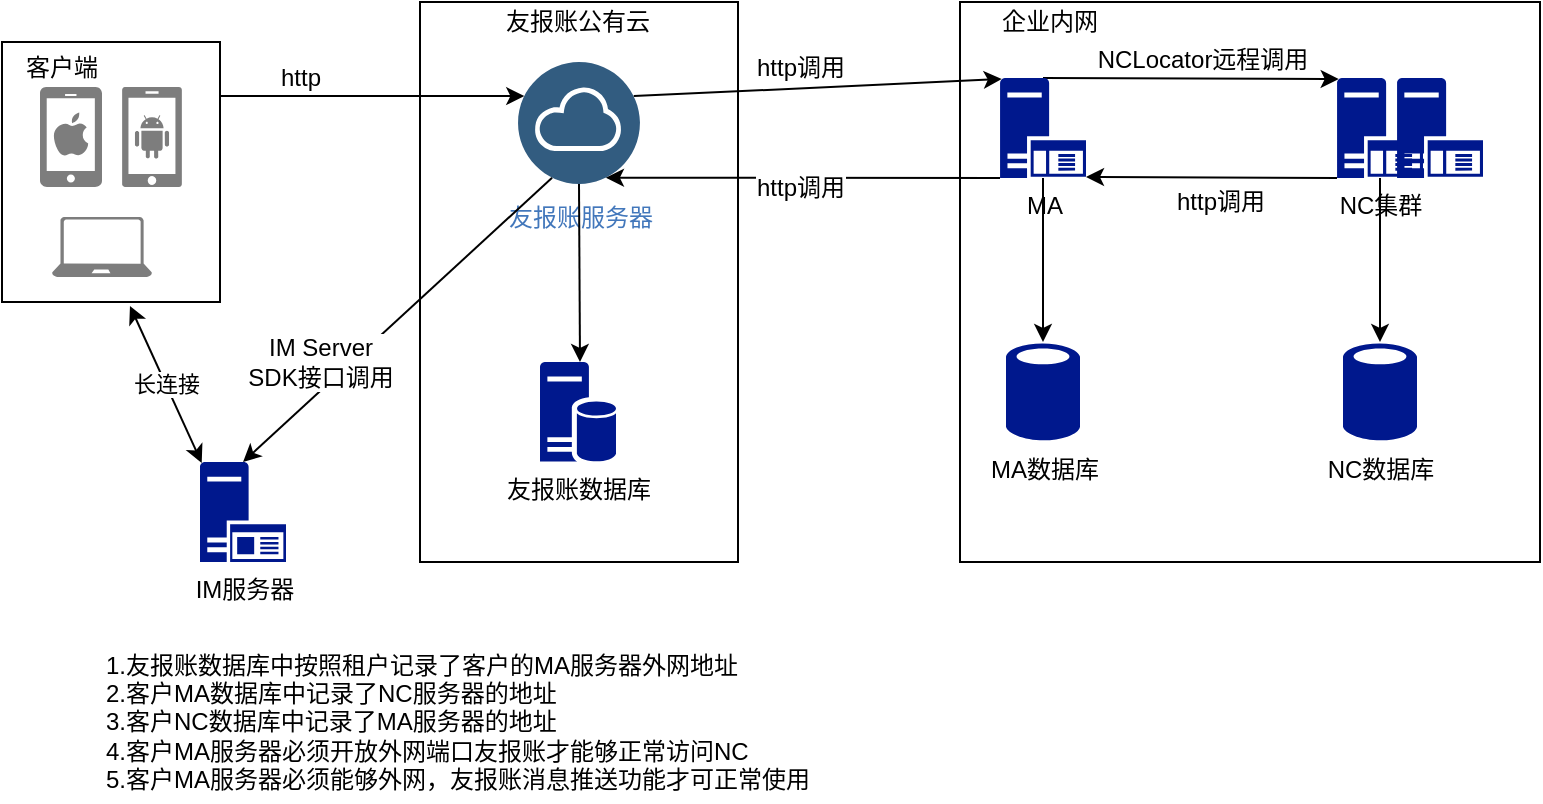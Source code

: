 <mxfile version="10.9.6" type="github"><diagram id="IXkxEtaXfE4KcjF5jC1y" name="第 1 页"><mxGraphModel dx="899" dy="521" grid="1" gridSize="10" guides="1" tooltips="1" connect="1" arrows="1" fold="1" page="1" pageScale="1" pageWidth="827" pageHeight="1169" math="0" shadow="0"><root><mxCell id="0"/><mxCell id="1" parent="0"/><mxCell id="Xo5VhaJ1T49fVrubKOni-15" value="" style="rounded=0;whiteSpace=wrap;html=1;" vertex="1" parent="1"><mxGeometry x="31" y="180" width="109" height="130" as="geometry"/></mxCell><mxCell id="Xo5VhaJ1T49fVrubKOni-13" value="" style="rounded=0;whiteSpace=wrap;html=1;" vertex="1" parent="1"><mxGeometry x="240" y="160" width="159" height="280" as="geometry"/></mxCell><mxCell id="Xo5VhaJ1T49fVrubKOni-5" value="" style="rounded=0;whiteSpace=wrap;html=1;" vertex="1" parent="1"><mxGeometry x="510" y="160" width="290" height="280" as="geometry"/></mxCell><mxCell id="Xo5VhaJ1T49fVrubKOni-23" value="" style="edgeStyle=orthogonalEdgeStyle;rounded=0;orthogonalLoop=1;jettySize=auto;html=1;entryX=0.02;entryY=0.01;entryDx=0;entryDy=0;entryPerimeter=0;exitX=0.5;exitY=0;exitDx=0;exitDy=0;exitPerimeter=0;" edge="1" parent="1" source="Xo5VhaJ1T49fVrubKOni-1" target="Xo5VhaJ1T49fVrubKOni-2"><mxGeometry relative="1" as="geometry"><mxPoint x="653" y="223" as="targetPoint"/><Array as="points"><mxPoint x="552" y="199"/></Array></mxGeometry></mxCell><mxCell id="Xo5VhaJ1T49fVrubKOni-33" value="NCLocator远程调用" style="text;html=1;resizable=0;points=[];align=center;verticalAlign=middle;labelBackgroundColor=#ffffff;" vertex="1" connectable="0" parent="Xo5VhaJ1T49fVrubKOni-23"><mxGeometry x="-0.351" y="1" relative="1" as="geometry"><mxPoint x="31" y="-8" as="offset"/></mxGeometry></mxCell><mxCell id="Xo5VhaJ1T49fVrubKOni-24" value="" style="edgeStyle=orthogonalEdgeStyle;rounded=0;orthogonalLoop=1;jettySize=auto;html=1;" edge="1" parent="1" source="Xo5VhaJ1T49fVrubKOni-1" target="Xo5VhaJ1T49fVrubKOni-3"><mxGeometry relative="1" as="geometry"/></mxCell><mxCell id="Xo5VhaJ1T49fVrubKOni-1" value="MA" style="pointerEvents=1;shadow=0;dashed=0;html=1;strokeColor=none;labelPosition=center;verticalLabelPosition=bottom;verticalAlign=top;align=center;shape=mxgraph.mscae.enterprise.application_server;fillColor=#00188D;" vertex="1" parent="1"><mxGeometry x="530" y="198" width="43" height="50" as="geometry"/></mxCell><mxCell id="Xo5VhaJ1T49fVrubKOni-25" value="" style="edgeStyle=orthogonalEdgeStyle;rounded=0;orthogonalLoop=1;jettySize=auto;html=1;" edge="1" parent="1" source="Xo5VhaJ1T49fVrubKOni-2" target="Xo5VhaJ1T49fVrubKOni-4"><mxGeometry relative="1" as="geometry"/></mxCell><mxCell id="Xo5VhaJ1T49fVrubKOni-2" value="NC集群" style="pointerEvents=1;shadow=0;dashed=0;html=1;strokeColor=none;labelPosition=center;verticalLabelPosition=bottom;verticalAlign=top;align=center;shape=mxgraph.mscae.enterprise.application_server;fillColor=#00188D;" vertex="1" parent="1"><mxGeometry x="698.5" y="198" width="43" height="50" as="geometry"/></mxCell><mxCell id="Xo5VhaJ1T49fVrubKOni-3" value="MA数据库" style="pointerEvents=1;shadow=0;dashed=0;html=1;strokeColor=none;labelPosition=center;verticalLabelPosition=bottom;verticalAlign=top;align=center;shape=mxgraph.mscae.enterprise.database_generic;fillColor=#00188D;" vertex="1" parent="1"><mxGeometry x="533" y="330" width="37" height="50" as="geometry"/></mxCell><mxCell id="Xo5VhaJ1T49fVrubKOni-4" value="NC数据库" style="pointerEvents=1;shadow=0;dashed=0;html=1;strokeColor=none;labelPosition=center;verticalLabelPosition=bottom;verticalAlign=top;align=center;shape=mxgraph.mscae.enterprise.database_generic;fillColor=#00188D;" vertex="1" parent="1"><mxGeometry x="701.5" y="330" width="37" height="50" as="geometry"/></mxCell><mxCell id="Xo5VhaJ1T49fVrubKOni-6" value="企业内网" style="text;html=1;strokeColor=none;fillColor=none;align=center;verticalAlign=middle;whiteSpace=wrap;rounded=0;" vertex="1" parent="1"><mxGeometry x="520" y="160" width="70" height="20" as="geometry"/></mxCell><mxCell id="Xo5VhaJ1T49fVrubKOni-7" value="友报账服务器" style="aspect=fixed;perimeter=ellipsePerimeter;html=1;align=center;shadow=0;dashed=0;fontColor=#4277BB;labelBackgroundColor=#ffffff;fontSize=12;spacingTop=3;image;image=img/lib/ibm/data/cloud.svg;" vertex="1" parent="1"><mxGeometry x="289" y="190" width="61" height="61" as="geometry"/></mxCell><mxCell id="Xo5VhaJ1T49fVrubKOni-8" value="友报账数据库" style="pointerEvents=1;shadow=0;dashed=0;html=1;strokeColor=none;labelPosition=center;verticalLabelPosition=bottom;verticalAlign=top;align=center;shape=mxgraph.mscae.enterprise.database_server;fillColor=#00188D;" vertex="1" parent="1"><mxGeometry x="300" y="340" width="38" height="50" as="geometry"/></mxCell><mxCell id="Xo5VhaJ1T49fVrubKOni-9" value="" style="pointerEvents=1;shadow=0;dashed=0;html=1;strokeColor=none;labelPosition=center;verticalLabelPosition=bottom;verticalAlign=top;align=center;shape=mxgraph.mscae.enterprise.android_phone;fillColor=#7D7D7D;" vertex="1" parent="1"><mxGeometry x="91" y="202.5" width="30" height="50" as="geometry"/></mxCell><mxCell id="Xo5VhaJ1T49fVrubKOni-11" value="" style="pointerEvents=1;shadow=0;dashed=0;html=1;strokeColor=none;labelPosition=center;verticalLabelPosition=bottom;verticalAlign=top;align=center;shape=mxgraph.azure.laptop;fillColor=#7D7D7D;" vertex="1" parent="1"><mxGeometry x="56" y="267.5" width="50" height="30" as="geometry"/></mxCell><mxCell id="Xo5VhaJ1T49fVrubKOni-12" value="" style="pointerEvents=1;shadow=0;dashed=0;html=1;strokeColor=none;labelPosition=center;verticalLabelPosition=bottom;verticalAlign=top;align=center;shape=mxgraph.mscae.enterprise.iphone;fillColor=#7D7D7D;" vertex="1" parent="1"><mxGeometry x="50" y="202.5" width="31" height="50" as="geometry"/></mxCell><mxCell id="Xo5VhaJ1T49fVrubKOni-14" value="友报账公有云" style="text;html=1;strokeColor=none;fillColor=none;align=center;verticalAlign=middle;whiteSpace=wrap;rounded=0;" vertex="1" parent="1"><mxGeometry x="249" y="160" width="140" height="20" as="geometry"/></mxCell><mxCell id="Xo5VhaJ1T49fVrubKOni-16" value="客户端" style="text;html=1;strokeColor=none;fillColor=none;align=center;verticalAlign=middle;whiteSpace=wrap;rounded=0;" vertex="1" parent="1"><mxGeometry x="41" y="183" width="40" height="20" as="geometry"/></mxCell><mxCell id="Xo5VhaJ1T49fVrubKOni-18" value="" style="edgeStyle=orthogonalEdgeStyle;rounded=0;orthogonalLoop=1;jettySize=auto;html=1;entryX=0;entryY=0.25;entryDx=0;entryDy=0;" edge="1" parent="1" source="Xo5VhaJ1T49fVrubKOni-15" target="Xo5VhaJ1T49fVrubKOni-7"><mxGeometry relative="1" as="geometry"><mxPoint x="220" y="285" as="targetPoint"/><Array as="points"><mxPoint x="180" y="207"/><mxPoint x="180" y="207"/></Array></mxGeometry></mxCell><mxCell id="Xo5VhaJ1T49fVrubKOni-37" value="http" style="text;html=1;resizable=0;points=[];align=center;verticalAlign=middle;labelBackgroundColor=#ffffff;" vertex="1" connectable="0" parent="Xo5VhaJ1T49fVrubKOni-18"><mxGeometry x="-0.461" y="2" relative="1" as="geometry"><mxPoint x="-1" y="-7" as="offset"/></mxGeometry></mxCell><mxCell id="Xo5VhaJ1T49fVrubKOni-19" value="" style="endArrow=classic;html=1;exitX=0.5;exitY=1;exitDx=0;exitDy=0;" edge="1" parent="1" source="Xo5VhaJ1T49fVrubKOni-7"><mxGeometry width="50" height="50" relative="1" as="geometry"><mxPoint x="290" y="330" as="sourcePoint"/><mxPoint x="320" y="340" as="targetPoint"/></mxGeometry></mxCell><mxCell id="Xo5VhaJ1T49fVrubKOni-20" value="" style="endArrow=classic;html=1;entryX=0.02;entryY=0.01;entryDx=0;entryDy=0;entryPerimeter=0;exitX=1;exitY=0.25;exitDx=0;exitDy=0;" edge="1" parent="1" source="Xo5VhaJ1T49fVrubKOni-7" target="Xo5VhaJ1T49fVrubKOni-1"><mxGeometry width="50" height="50" relative="1" as="geometry"><mxPoint x="420" y="260" as="sourcePoint"/><mxPoint x="470" y="210" as="targetPoint"/></mxGeometry></mxCell><mxCell id="Xo5VhaJ1T49fVrubKOni-35" value="http调用" style="text;html=1;resizable=0;points=[];align=center;verticalAlign=middle;labelBackgroundColor=#ffffff;" vertex="1" connectable="0" parent="Xo5VhaJ1T49fVrubKOni-20"><mxGeometry x="-0.195" y="2" relative="1" as="geometry"><mxPoint x="9" y="-9" as="offset"/></mxGeometry></mxCell><mxCell id="Xo5VhaJ1T49fVrubKOni-26" value="" style="endArrow=classic;html=1;exitX=0;exitY=1;exitDx=0;exitDy=0;exitPerimeter=0;entryX=0.75;entryY=1;entryDx=0;entryDy=0;" edge="1" parent="1" source="Xo5VhaJ1T49fVrubKOni-1" target="Xo5VhaJ1T49fVrubKOni-7"><mxGeometry width="50" height="50" relative="1" as="geometry"><mxPoint x="420" y="520" as="sourcePoint"/><mxPoint x="470" y="470" as="targetPoint"/></mxGeometry></mxCell><mxCell id="Xo5VhaJ1T49fVrubKOni-36" value="http调用" style="text;html=1;resizable=0;points=[];align=center;verticalAlign=middle;labelBackgroundColor=#ffffff;" vertex="1" connectable="0" parent="Xo5VhaJ1T49fVrubKOni-26"><mxGeometry x="0.046" y="-3" relative="1" as="geometry"><mxPoint x="3" y="7.5" as="offset"/></mxGeometry></mxCell><mxCell id="Xo5VhaJ1T49fVrubKOni-27" value="" style="endArrow=classic;html=1;entryX=1;entryY=0.99;entryDx=0;entryDy=0;entryPerimeter=0;exitX=0;exitY=1;exitDx=0;exitDy=0;exitPerimeter=0;" edge="1" parent="1" source="Xo5VhaJ1T49fVrubKOni-2" target="Xo5VhaJ1T49fVrubKOni-1"><mxGeometry width="50" height="50" relative="1" as="geometry"><mxPoint x="600" y="350" as="sourcePoint"/><mxPoint x="650" y="300" as="targetPoint"/></mxGeometry></mxCell><mxCell id="Xo5VhaJ1T49fVrubKOni-34" value="http调用" style="text;html=1;resizable=0;points=[];align=center;verticalAlign=middle;labelBackgroundColor=#ffffff;" vertex="1" connectable="0" parent="Xo5VhaJ1T49fVrubKOni-27"><mxGeometry x="0.143" y="1" relative="1" as="geometry"><mxPoint x="13" y="11" as="offset"/></mxGeometry></mxCell><mxCell id="Xo5VhaJ1T49fVrubKOni-30" value="1.友报账数据库中按照租户记录了客户的MA服务器外网地址&lt;br&gt;2.客户MA数据库中记录了NC服务器的地址&lt;br&gt;3.客户NC数据库中记录了MA服务器的地址&lt;br&gt;4.客户MA服务器必须开放外网端口友报账才能够正常访问NC&lt;br&gt;5.客户MA服务器必须能够外网，友报账消息推送功能才可正常使用" style="text;html=1;strokeColor=none;fillColor=none;align=left;verticalAlign=middle;whiteSpace=wrap;rounded=0;" vertex="1" parent="1"><mxGeometry x="81" y="480" width="539" height="80" as="geometry"/></mxCell><mxCell id="Xo5VhaJ1T49fVrubKOni-31" value="" style="pointerEvents=1;shadow=0;dashed=0;html=1;strokeColor=none;labelPosition=center;verticalLabelPosition=bottom;verticalAlign=top;align=center;shape=mxgraph.mscae.enterprise.application_server;fillColor=#00188D;" vertex="1" parent="1"><mxGeometry x="728.5" y="198" width="43" height="50" as="geometry"/></mxCell><mxCell id="Xo5VhaJ1T49fVrubKOni-38" value="IM服务器" style="pointerEvents=1;shadow=0;dashed=0;html=1;strokeColor=none;labelPosition=center;verticalLabelPosition=bottom;verticalAlign=top;align=center;shape=mxgraph.mscae.enterprise.application_server2;fillColor=#00188D;" vertex="1" parent="1"><mxGeometry x="130" y="390" width="43" height="50" as="geometry"/></mxCell><mxCell id="Xo5VhaJ1T49fVrubKOni-39" value="" style="endArrow=classic;html=1;entryX=0.5;entryY=0;entryDx=0;entryDy=0;entryPerimeter=0;exitX=0.25;exitY=1;exitDx=0;exitDy=0;" edge="1" parent="1" source="Xo5VhaJ1T49fVrubKOni-7" target="Xo5VhaJ1T49fVrubKOni-38"><mxGeometry width="50" height="50" relative="1" as="geometry"><mxPoint x="180" y="340" as="sourcePoint"/><mxPoint x="230" y="290" as="targetPoint"/></mxGeometry></mxCell><mxCell id="Xo5VhaJ1T49fVrubKOni-40" value="IM Server &lt;br&gt;SDK接口调用" style="text;html=1;resizable=0;points=[];align=center;verticalAlign=middle;labelBackgroundColor=#ffffff;" vertex="1" connectable="0" parent="Xo5VhaJ1T49fVrubKOni-39"><mxGeometry x="0.131" y="2" relative="1" as="geometry"><mxPoint x="-30.5" y="10.5" as="offset"/></mxGeometry></mxCell><mxCell id="Xo5VhaJ1T49fVrubKOni-41" value="长连接" style="endArrow=classic;startArrow=classic;html=1;entryX=0.587;entryY=1.015;entryDx=0;entryDy=0;entryPerimeter=0;exitX=0.02;exitY=0.01;exitDx=0;exitDy=0;exitPerimeter=0;" edge="1" parent="1" source="Xo5VhaJ1T49fVrubKOni-38" target="Xo5VhaJ1T49fVrubKOni-15"><mxGeometry width="50" height="50" relative="1" as="geometry"><mxPoint x="50" y="390" as="sourcePoint"/><mxPoint x="100" y="340" as="targetPoint"/></mxGeometry></mxCell></root></mxGraphModel></diagram></mxfile>